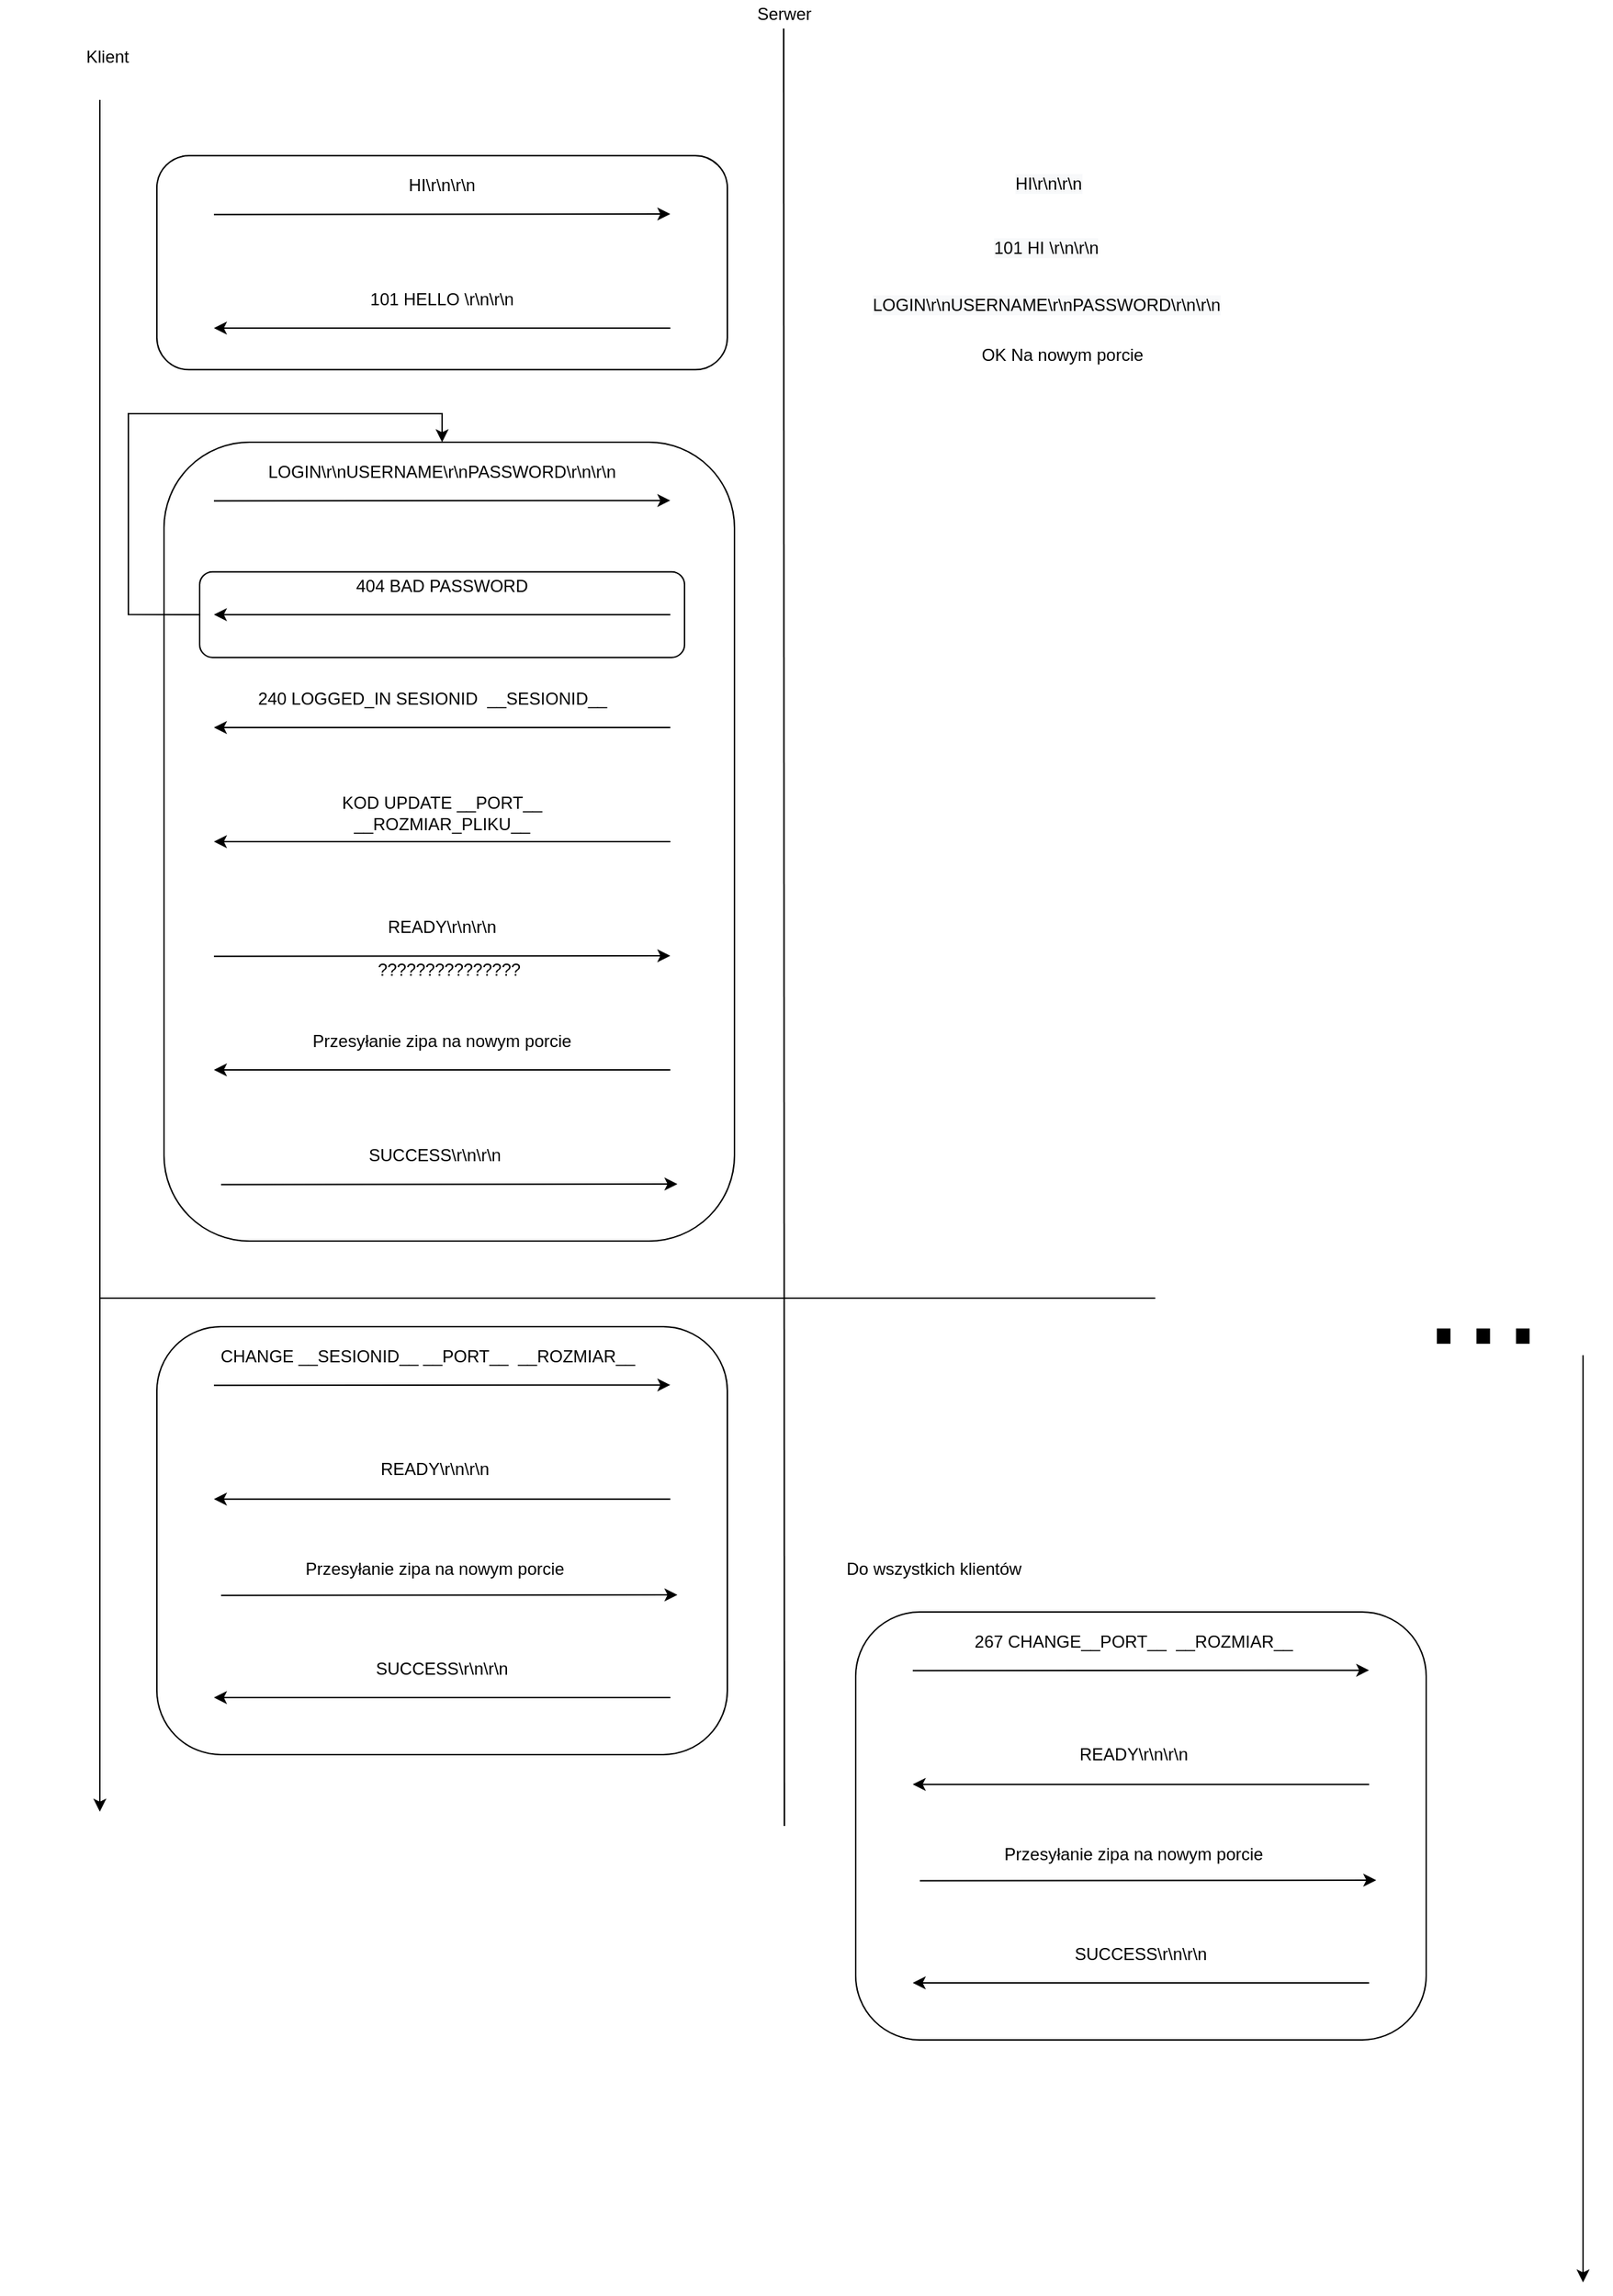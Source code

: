<mxfile version="14.7.7" type="github">
  <diagram id="HTqoZl6nQ_mTzUx8D8Yq" name="Page-1">
    <mxGraphModel dx="1422" dy="737" grid="1" gridSize="10" guides="1" tooltips="1" connect="1" arrows="1" fold="1" page="1" pageScale="1" pageWidth="827" pageHeight="1169" math="0" shadow="0">
      <root>
        <mxCell id="0" />
        <mxCell id="1" parent="0" />
        <mxCell id="GfalZHz15B0-v1izT8Yl-11" value="" style="rounded=1;whiteSpace=wrap;html=1;shadow=0;sketch=0;glass=0;fillColor=none;" parent="1" vertex="1">
          <mxGeometry x="120" y="159.17" width="400" height="150" as="geometry" />
        </mxCell>
        <mxCell id="B9jsR6x07uflWmSMTbUq-1" value="Serwer" style="text;html=1;strokeColor=none;fillColor=none;align=center;verticalAlign=middle;whiteSpace=wrap;rounded=0;" parent="1" vertex="1">
          <mxGeometry x="540" y="50" width="40" height="20" as="geometry" />
        </mxCell>
        <mxCell id="B9jsR6x07uflWmSMTbUq-3" value="Klient&lt;br&gt;" style="text;html=1;align=center;verticalAlign=middle;resizable=0;points=[];autosize=1;strokeColor=none;" parent="1" vertex="1">
          <mxGeometry x="60" y="80" width="50" height="20" as="geometry" />
        </mxCell>
        <mxCell id="B9jsR6x07uflWmSMTbUq-7" value="" style="endArrow=none;html=1;startArrow=none;" parent="1" edge="1">
          <mxGeometry width="50" height="50" relative="1" as="geometry">
            <mxPoint x="560" y="1330" as="sourcePoint" />
            <mxPoint x="559.5" y="70" as="targetPoint" />
          </mxGeometry>
        </mxCell>
        <mxCell id="GfalZHz15B0-v1izT8Yl-3" value="" style="endArrow=classic;html=1;" parent="1" edge="1">
          <mxGeometry width="50" height="50" relative="1" as="geometry">
            <mxPoint x="80" y="120" as="sourcePoint" />
            <mxPoint x="80" y="1320" as="targetPoint" />
          </mxGeometry>
        </mxCell>
        <mxCell id="GfalZHz15B0-v1izT8Yl-6" value="" style="endArrow=classic;html=1;" parent="1" edge="1">
          <mxGeometry width="50" height="50" relative="1" as="geometry">
            <mxPoint x="160" y="200.34" as="sourcePoint" />
            <mxPoint x="480" y="200" as="targetPoint" />
          </mxGeometry>
        </mxCell>
        <mxCell id="GfalZHz15B0-v1izT8Yl-7" value="HI\r\n\r\n" style="text;html=1;strokeColor=none;fillColor=none;align=center;verticalAlign=middle;whiteSpace=wrap;rounded=0;" parent="1" vertex="1">
          <mxGeometry x="160" y="170" width="320" height="20" as="geometry" />
        </mxCell>
        <mxCell id="GfalZHz15B0-v1izT8Yl-8" value="" style="endArrow=classic;html=1;" parent="1" edge="1">
          <mxGeometry width="50" height="50" relative="1" as="geometry">
            <mxPoint x="480" y="280" as="sourcePoint" />
            <mxPoint x="160" y="280" as="targetPoint" />
            <Array as="points">
              <mxPoint x="310" y="280" />
            </Array>
          </mxGeometry>
        </mxCell>
        <mxCell id="GfalZHz15B0-v1izT8Yl-9" value="101 HELLO \r\n\r\n" style="text;html=1;strokeColor=none;fillColor=none;align=center;verticalAlign=middle;whiteSpace=wrap;rounded=0;" parent="1" vertex="1">
          <mxGeometry x="10" y="250" width="620" height="20" as="geometry" />
        </mxCell>
        <mxCell id="GfalZHz15B0-v1izT8Yl-19" value="" style="rounded=1;whiteSpace=wrap;html=1;shadow=0;sketch=0;glass=0;fillColor=none;" parent="1" vertex="1">
          <mxGeometry x="125" y="360" width="400" height="560" as="geometry" />
        </mxCell>
        <mxCell id="GfalZHz15B0-v1izT8Yl-20" value="" style="endArrow=classic;html=1;" parent="1" edge="1">
          <mxGeometry width="50" height="50" relative="1" as="geometry">
            <mxPoint x="160" y="401.17" as="sourcePoint" />
            <mxPoint x="480" y="400.83" as="targetPoint" />
          </mxGeometry>
        </mxCell>
        <mxCell id="GfalZHz15B0-v1izT8Yl-21" value="LOGIN\r\nUSERNAME\r\nPASSWORD\r\n\r\n" style="text;html=1;strokeColor=none;fillColor=none;align=center;verticalAlign=middle;whiteSpace=wrap;rounded=0;" parent="1" vertex="1">
          <mxGeometry x="160" y="370.83" width="320" height="20" as="geometry" />
        </mxCell>
        <mxCell id="GfalZHz15B0-v1izT8Yl-22" value="" style="endArrow=classic;html=1;" parent="1" edge="1">
          <mxGeometry width="50" height="50" relative="1" as="geometry">
            <mxPoint x="480" y="480.83" as="sourcePoint" />
            <mxPoint x="160" y="480.83" as="targetPoint" />
            <Array as="points">
              <mxPoint x="310" y="480.83" />
            </Array>
          </mxGeometry>
        </mxCell>
        <mxCell id="GfalZHz15B0-v1izT8Yl-23" value="404 BAD PASSWORD" style="text;html=1;strokeColor=none;fillColor=none;align=center;verticalAlign=middle;whiteSpace=wrap;rounded=0;" parent="1" vertex="1">
          <mxGeometry x="160" y="450.83" width="320" height="20" as="geometry" />
        </mxCell>
        <mxCell id="GfalZHz15B0-v1izT8Yl-24" value="" style="endArrow=classic;html=1;" parent="1" edge="1">
          <mxGeometry width="50" height="50" relative="1" as="geometry">
            <mxPoint x="480" y="560" as="sourcePoint" />
            <mxPoint x="160" y="560" as="targetPoint" />
            <Array as="points">
              <mxPoint x="310" y="560" />
            </Array>
          </mxGeometry>
        </mxCell>
        <mxCell id="GfalZHz15B0-v1izT8Yl-26" value="240 LOGGED_IN SESIONID&amp;nbsp; __SESIONID__&amp;nbsp;" style="text;html=1;strokeColor=none;fillColor=none;align=center;verticalAlign=middle;whiteSpace=wrap;rounded=0;" parent="1" vertex="1">
          <mxGeometry x="155" y="530" width="320" height="20" as="geometry" />
        </mxCell>
        <mxCell id="GfalZHz15B0-v1izT8Yl-29" style="edgeStyle=orthogonalEdgeStyle;rounded=0;orthogonalLoop=1;jettySize=auto;html=1;exitX=0;exitY=0.5;exitDx=0;exitDy=0;" parent="1" source="GfalZHz15B0-v1izT8Yl-27" target="GfalZHz15B0-v1izT8Yl-19" edge="1">
          <mxGeometry relative="1" as="geometry">
            <mxPoint x="40" y="400" as="targetPoint" />
            <Array as="points">
              <mxPoint x="100" y="481" />
              <mxPoint x="100" y="340" />
              <mxPoint x="320" y="340" />
            </Array>
          </mxGeometry>
        </mxCell>
        <mxCell id="GfalZHz15B0-v1izT8Yl-27" value="" style="rounded=1;whiteSpace=wrap;html=1;shadow=0;glass=0;sketch=0;fillColor=none;gradientColor=none;" parent="1" vertex="1">
          <mxGeometry x="150" y="450.83" width="340" height="60" as="geometry" />
        </mxCell>
        <mxCell id="GfalZHz15B0-v1izT8Yl-33" value="" style="endArrow=classic;html=1;" parent="1" edge="1">
          <mxGeometry width="50" height="50" relative="1" as="geometry">
            <mxPoint x="480" y="640" as="sourcePoint" />
            <mxPoint x="160" y="640" as="targetPoint" />
            <Array as="points">
              <mxPoint x="310" y="640" />
            </Array>
          </mxGeometry>
        </mxCell>
        <mxCell id="GfalZHz15B0-v1izT8Yl-34" value="KOD UPDATE __PORT__ __ROZMIAR_PLIKU__" style="text;html=1;strokeColor=none;fillColor=none;align=center;verticalAlign=middle;whiteSpace=wrap;rounded=0;shadow=0;glass=0;sketch=0;" parent="1" vertex="1">
          <mxGeometry x="200" y="610" width="240" height="20" as="geometry" />
        </mxCell>
        <mxCell id="GfalZHz15B0-v1izT8Yl-36" value="" style="endArrow=classic;html=1;" parent="1" edge="1">
          <mxGeometry width="50" height="50" relative="1" as="geometry">
            <mxPoint x="480" y="800" as="sourcePoint" />
            <mxPoint x="160" y="800" as="targetPoint" />
            <Array as="points">
              <mxPoint x="310" y="800" />
            </Array>
          </mxGeometry>
        </mxCell>
        <mxCell id="GfalZHz15B0-v1izT8Yl-37" value="Przesyłanie zipa na nowym porcie" style="text;html=1;strokeColor=none;fillColor=none;align=center;verticalAlign=middle;whiteSpace=wrap;rounded=0;shadow=0;glass=0;sketch=0;" parent="1" vertex="1">
          <mxGeometry x="200" y="770" width="240" height="20" as="geometry" />
        </mxCell>
        <mxCell id="GfalZHz15B0-v1izT8Yl-40" value="" style="endArrow=classic;html=1;" parent="1" edge="1">
          <mxGeometry width="50" height="50" relative="1" as="geometry">
            <mxPoint x="165" y="880.34" as="sourcePoint" />
            <mxPoint x="485" y="880" as="targetPoint" />
          </mxGeometry>
        </mxCell>
        <mxCell id="GfalZHz15B0-v1izT8Yl-41" value="SUCCESS\r\n\r\n" style="text;html=1;strokeColor=none;fillColor=none;align=center;verticalAlign=middle;whiteSpace=wrap;rounded=0;shadow=0;glass=0;sketch=0;" parent="1" vertex="1">
          <mxGeometry x="195" y="850" width="240" height="20" as="geometry" />
        </mxCell>
        <mxCell id="GfalZHz15B0-v1izT8Yl-42" value="" style="rounded=1;whiteSpace=wrap;html=1;shadow=0;sketch=0;glass=0;fillColor=none;" parent="1" vertex="1">
          <mxGeometry x="120" y="980" width="400" height="300" as="geometry" />
        </mxCell>
        <mxCell id="GfalZHz15B0-v1izT8Yl-43" value="" style="endArrow=classic;html=1;" parent="1" edge="1">
          <mxGeometry width="50" height="50" relative="1" as="geometry">
            <mxPoint x="160" y="1021.17" as="sourcePoint" />
            <mxPoint x="480" y="1020.83" as="targetPoint" />
          </mxGeometry>
        </mxCell>
        <mxCell id="GfalZHz15B0-v1izT8Yl-44" value="CHANGE __SESIONID__ __PORT__&amp;nbsp; __ROZMIAR__" style="text;html=1;strokeColor=none;fillColor=none;align=center;verticalAlign=middle;whiteSpace=wrap;rounded=0;" parent="1" vertex="1">
          <mxGeometry x="155" y="990.83" width="310" height="20" as="geometry" />
        </mxCell>
        <mxCell id="GfalZHz15B0-v1izT8Yl-45" value="" style="endArrow=classic;html=1;" parent="1" edge="1">
          <mxGeometry width="50" height="50" relative="1" as="geometry">
            <mxPoint x="480" y="1100.83" as="sourcePoint" />
            <mxPoint x="160" y="1100.83" as="targetPoint" />
            <Array as="points">
              <mxPoint x="310" y="1100.83" />
            </Array>
          </mxGeometry>
        </mxCell>
        <mxCell id="GfalZHz15B0-v1izT8Yl-46" value="READY\r\n\r\n" style="text;html=1;strokeColor=none;fillColor=none;align=center;verticalAlign=middle;whiteSpace=wrap;rounded=0;" parent="1" vertex="1">
          <mxGeometry x="125" y="1070" width="380" height="20" as="geometry" />
        </mxCell>
        <mxCell id="GfalZHz15B0-v1izT8Yl-49" value="" style="endArrow=classic;html=1;" parent="1" edge="1">
          <mxGeometry width="50" height="50" relative="1" as="geometry">
            <mxPoint x="160" y="720.34" as="sourcePoint" />
            <mxPoint x="480" y="720" as="targetPoint" />
          </mxGeometry>
        </mxCell>
        <mxCell id="GfalZHz15B0-v1izT8Yl-52" value="READY\r\n\r\n" style="text;html=1;strokeColor=none;fillColor=none;align=center;verticalAlign=middle;whiteSpace=wrap;rounded=0;shadow=0;glass=0;sketch=0;" parent="1" vertex="1">
          <mxGeometry x="200" y="690" width="240" height="20" as="geometry" />
        </mxCell>
        <mxCell id="GfalZHz15B0-v1izT8Yl-53" value="" style="endArrow=classic;html=1;" parent="1" edge="1">
          <mxGeometry width="50" height="50" relative="1" as="geometry">
            <mxPoint x="165" y="1168.34" as="sourcePoint" />
            <mxPoint x="485" y="1168" as="targetPoint" />
          </mxGeometry>
        </mxCell>
        <mxCell id="GfalZHz15B0-v1izT8Yl-54" value="Przesyłanie zipa na nowym porcie" style="text;html=1;strokeColor=none;fillColor=none;align=center;verticalAlign=middle;whiteSpace=wrap;rounded=0;shadow=0;glass=0;sketch=0;" parent="1" vertex="1">
          <mxGeometry x="195" y="1140" width="240" height="20" as="geometry" />
        </mxCell>
        <mxCell id="GfalZHz15B0-v1izT8Yl-55" value="SUCCESS\r\n\r\n" style="text;html=1;strokeColor=none;fillColor=none;align=center;verticalAlign=middle;whiteSpace=wrap;rounded=0;shadow=0;glass=0;sketch=0;" parent="1" vertex="1">
          <mxGeometry x="200" y="1210" width="240" height="20" as="geometry" />
        </mxCell>
        <mxCell id="GfalZHz15B0-v1izT8Yl-56" value="" style="endArrow=classic;html=1;" parent="1" edge="1">
          <mxGeometry width="50" height="50" relative="1" as="geometry">
            <mxPoint x="480" y="1240" as="sourcePoint" />
            <mxPoint x="160" y="1240" as="targetPoint" />
            <Array as="points">
              <mxPoint x="310" y="1240" />
            </Array>
          </mxGeometry>
        </mxCell>
        <mxCell id="yQBYoEH9kE6qpHyovXVj-1" value="" style="endArrow=none;html=1;" parent="1" edge="1">
          <mxGeometry width="50" height="50" relative="1" as="geometry">
            <mxPoint x="80" y="960" as="sourcePoint" />
            <mxPoint x="820" y="960" as="targetPoint" />
          </mxGeometry>
        </mxCell>
        <mxCell id="yQBYoEH9kE6qpHyovXVj-3" value="" style="rounded=1;whiteSpace=wrap;html=1;shadow=0;sketch=0;glass=0;fillColor=none;" parent="1" vertex="1">
          <mxGeometry x="610" y="1180" width="400" height="300" as="geometry" />
        </mxCell>
        <mxCell id="yQBYoEH9kE6qpHyovXVj-4" value="" style="endArrow=classic;html=1;" parent="1" edge="1">
          <mxGeometry width="50" height="50" relative="1" as="geometry">
            <mxPoint x="650" y="1221.17" as="sourcePoint" />
            <mxPoint x="970" y="1220.83" as="targetPoint" />
          </mxGeometry>
        </mxCell>
        <mxCell id="yQBYoEH9kE6qpHyovXVj-5" value="267 CHANGE__PORT__&amp;nbsp; __ROZMIAR__" style="text;html=1;strokeColor=none;fillColor=none;align=center;verticalAlign=middle;whiteSpace=wrap;rounded=0;" parent="1" vertex="1">
          <mxGeometry x="650" y="1190.83" width="310" height="20" as="geometry" />
        </mxCell>
        <mxCell id="yQBYoEH9kE6qpHyovXVj-6" value="" style="endArrow=classic;html=1;" parent="1" edge="1">
          <mxGeometry width="50" height="50" relative="1" as="geometry">
            <mxPoint x="970" y="1300.83" as="sourcePoint" />
            <mxPoint x="650" y="1300.83" as="targetPoint" />
            <Array as="points">
              <mxPoint x="800" y="1300.83" />
            </Array>
          </mxGeometry>
        </mxCell>
        <mxCell id="yQBYoEH9kE6qpHyovXVj-7" value="READY\r\n\r\n" style="text;html=1;strokeColor=none;fillColor=none;align=center;verticalAlign=middle;whiteSpace=wrap;rounded=0;" parent="1" vertex="1">
          <mxGeometry x="615" y="1270" width="380" height="20" as="geometry" />
        </mxCell>
        <mxCell id="yQBYoEH9kE6qpHyovXVj-8" value="" style="endArrow=classic;html=1;" parent="1" edge="1">
          <mxGeometry width="50" height="50" relative="1" as="geometry">
            <mxPoint x="655" y="1368.34" as="sourcePoint" />
            <mxPoint x="975" y="1368" as="targetPoint" />
          </mxGeometry>
        </mxCell>
        <mxCell id="yQBYoEH9kE6qpHyovXVj-9" value="Przesyłanie zipa na nowym porcie" style="text;html=1;strokeColor=none;fillColor=none;align=center;verticalAlign=middle;whiteSpace=wrap;rounded=0;shadow=0;glass=0;sketch=0;" parent="1" vertex="1">
          <mxGeometry x="685" y="1340" width="240" height="20" as="geometry" />
        </mxCell>
        <mxCell id="yQBYoEH9kE6qpHyovXVj-10" value="SUCCESS\r\n\r\n" style="text;html=1;strokeColor=none;fillColor=none;align=center;verticalAlign=middle;whiteSpace=wrap;rounded=0;shadow=0;glass=0;sketch=0;" parent="1" vertex="1">
          <mxGeometry x="690" y="1410" width="240" height="20" as="geometry" />
        </mxCell>
        <mxCell id="yQBYoEH9kE6qpHyovXVj-11" value="" style="endArrow=classic;html=1;" parent="1" edge="1">
          <mxGeometry width="50" height="50" relative="1" as="geometry">
            <mxPoint x="970" y="1440" as="sourcePoint" />
            <mxPoint x="650" y="1440" as="targetPoint" />
            <Array as="points">
              <mxPoint x="800" y="1440" />
            </Array>
          </mxGeometry>
        </mxCell>
        <mxCell id="yQBYoEH9kE6qpHyovXVj-12" value="" style="endArrow=classic;html=1;" parent="1" edge="1">
          <mxGeometry width="50" height="50" relative="1" as="geometry">
            <mxPoint x="1120" y="1000" as="sourcePoint" />
            <mxPoint x="1120" y="1650" as="targetPoint" />
          </mxGeometry>
        </mxCell>
        <mxCell id="yQBYoEH9kE6qpHyovXVj-13" value="&lt;font style=&quot;font-size: 100px&quot;&gt;...&lt;/font&gt;" style="text;html=1;strokeColor=none;fillColor=none;align=center;verticalAlign=middle;whiteSpace=wrap;rounded=0;strokeWidth=7;" parent="1" vertex="1">
          <mxGeometry x="960" y="900.83" width="180" height="110" as="geometry" />
        </mxCell>
        <mxCell id="yQBYoEH9kE6qpHyovXVj-14" value="Do wszystkich klientów" style="text;html=1;strokeColor=none;fillColor=none;align=center;verticalAlign=middle;whiteSpace=wrap;rounded=0;" parent="1" vertex="1">
          <mxGeometry x="600" y="1140" width="130" height="20" as="geometry" />
        </mxCell>
        <mxCell id="yQBYoEH9kE6qpHyovXVj-16" value="&lt;span style=&quot;color: rgb(0, 0, 0); font-family: helvetica; font-size: 12px; font-style: normal; font-weight: 400; letter-spacing: normal; text-align: center; text-indent: 0px; text-transform: none; word-spacing: 0px; background-color: rgb(248, 249, 250); display: inline; float: none;&quot;&gt;HI\r\n\r\n&lt;/span&gt;" style="text;whiteSpace=wrap;html=1;" parent="1" vertex="1">
          <mxGeometry x="720" y="165" width="70" height="30" as="geometry" />
        </mxCell>
        <mxCell id="yQBYoEH9kE6qpHyovXVj-17" value="&lt;span style=&quot;color: rgb(0, 0, 0); font-family: helvetica; font-size: 12px; font-style: normal; font-weight: 400; letter-spacing: normal; text-align: center; text-indent: 0px; text-transform: none; word-spacing: 0px; background-color: rgb(248, 249, 250); display: inline; float: none;&quot;&gt;101 HI \r\n\r\n&lt;/span&gt;" style="text;whiteSpace=wrap;html=1;" parent="1" vertex="1">
          <mxGeometry x="705" y="210" width="100" height="30" as="geometry" />
        </mxCell>
        <mxCell id="yQBYoEH9kE6qpHyovXVj-18" value="&lt;span style=&quot;color: rgb(0, 0, 0); font-family: helvetica; font-size: 12px; font-style: normal; font-weight: 400; letter-spacing: normal; text-align: center; text-indent: 0px; text-transform: none; word-spacing: 0px; background-color: rgb(248, 249, 250); display: inline; float: none;&quot;&gt;LOGIN\r\nUSERNAME\r\nPASSWORD\r\n\r\n&lt;/span&gt;" style="text;whiteSpace=wrap;html=1;" parent="1" vertex="1">
          <mxGeometry x="620" y="250" width="270" height="30" as="geometry" />
        </mxCell>
        <mxCell id="yQBYoEH9kE6qpHyovXVj-22" value="OK Na nowym porcie" style="text;html=1;strokeColor=none;fillColor=none;align=center;verticalAlign=middle;whiteSpace=wrap;rounded=0;" parent="1" vertex="1">
          <mxGeometry x="565" y="289.17" width="380" height="20" as="geometry" />
        </mxCell>
        <mxCell id="cJEbzd_i0nLQ81feTtRj-1" value="???????????????" style="text;html=1;strokeColor=none;fillColor=none;align=center;verticalAlign=middle;whiteSpace=wrap;rounded=0;shadow=0;glass=0;sketch=0;" vertex="1" parent="1">
          <mxGeometry x="205" y="720" width="240" height="20" as="geometry" />
        </mxCell>
      </root>
    </mxGraphModel>
  </diagram>
</mxfile>
